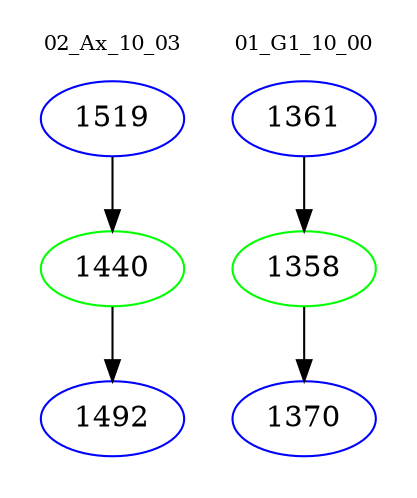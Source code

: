 digraph{
subgraph cluster_0 {
color = white
label = "02_Ax_10_03";
fontsize=10;
T0_1519 [label="1519", color="blue"]
T0_1519 -> T0_1440 [color="black"]
T0_1440 [label="1440", color="green"]
T0_1440 -> T0_1492 [color="black"]
T0_1492 [label="1492", color="blue"]
}
subgraph cluster_1 {
color = white
label = "01_G1_10_00";
fontsize=10;
T1_1361 [label="1361", color="blue"]
T1_1361 -> T1_1358 [color="black"]
T1_1358 [label="1358", color="green"]
T1_1358 -> T1_1370 [color="black"]
T1_1370 [label="1370", color="blue"]
}
}
